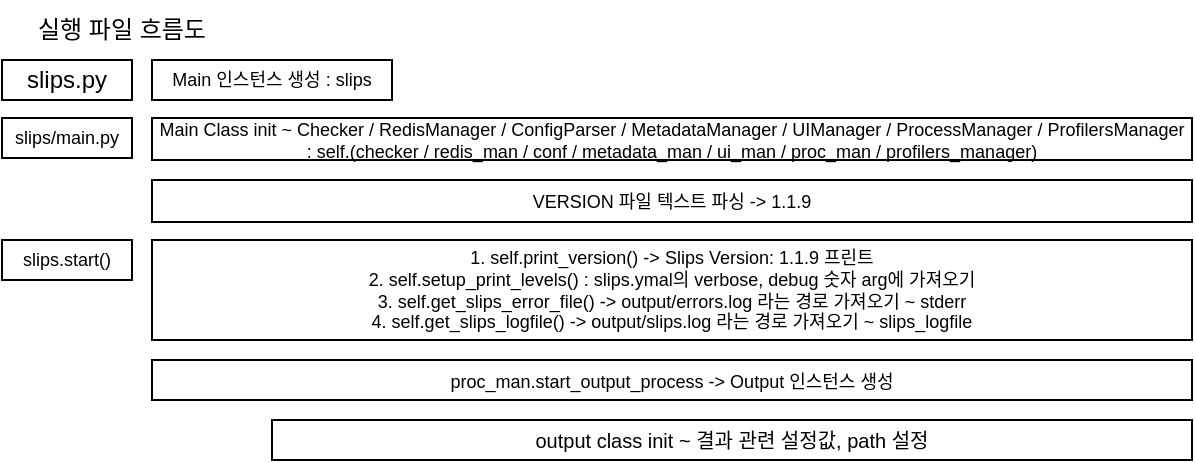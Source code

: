 <mxfile version="27.0.2">
  <diagram name="페이지-1" id="eYFjEQ_SGDMebnN7X5Bi">
    <mxGraphModel dx="778" dy="418" grid="1" gridSize="10" guides="1" tooltips="1" connect="1" arrows="1" fold="1" page="1" pageScale="1" pageWidth="827" pageHeight="1169" math="0" shadow="0">
      <root>
        <mxCell id="0" />
        <mxCell id="1" parent="0" />
        <mxCell id="2xSnnoKByyNW5rkiuB8Y-1" value="실행 파일 흐름도" style="text;html=1;align=center;verticalAlign=middle;whiteSpace=wrap;rounded=0;" parent="1" vertex="1">
          <mxGeometry x="20" y="10" width="110" height="30" as="geometry" />
        </mxCell>
        <mxCell id="2xSnnoKByyNW5rkiuB8Y-2" value="slips.py" style="rounded=0;html=1;whiteSpace=wrap;" parent="1" vertex="1">
          <mxGeometry x="15" y="40" width="65" height="20" as="geometry" />
        </mxCell>
        <mxCell id="2xSnnoKByyNW5rkiuB8Y-4" value="slips/main.py" style="rounded=0;html=1;whiteSpace=wrap;fontSize=9;" parent="1" vertex="1">
          <mxGeometry x="15" y="69" width="65" height="20" as="geometry" />
        </mxCell>
        <mxCell id="2xSnnoKByyNW5rkiuB8Y-7" value="Main 인스턴스 생성 : slips" style="rounded=0;html=1;whiteSpace=wrap;fontSize=9;" parent="1" vertex="1">
          <mxGeometry x="90" y="40" width="120" height="20" as="geometry" />
        </mxCell>
        <mxCell id="2xSnnoKByyNW5rkiuB8Y-8" value="Main Class init ~ Checker / RedisManager / ConfigParser / MetadataManager / UIManager / ProcessManager / ProfilersManager&lt;div&gt;: self.(checker / redis_man / conf / metadata_man / ui_man / proc_man / profilers_manager)&lt;/div&gt;" style="rounded=0;html=1;whiteSpace=wrap;fontSize=9;" parent="1" vertex="1">
          <mxGeometry x="90" y="69" width="520" height="21" as="geometry" />
        </mxCell>
        <mxCell id="2xSnnoKByyNW5rkiuB8Y-9" value="VERSION 파일 텍스트 파싱 -&amp;gt; 1.1.9" style="rounded=0;html=1;whiteSpace=wrap;fontSize=9;" parent="1" vertex="1">
          <mxGeometry x="90" y="100" width="520" height="21" as="geometry" />
        </mxCell>
        <mxCell id="mVT9n4huYzvR_0wZNbzy-1" value="&lt;div&gt;1. self.print_version() -&amp;gt;&amp;nbsp;&lt;span style=&quot;background-color: transparent; color: light-dark(rgb(0, 0, 0), rgb(255, 255, 255));&quot;&gt;Slips Version: 1.1.9 프린트&lt;/span&gt;&lt;/div&gt;&lt;div&gt;2. self.setup_print_levels() : slips.ymal의 verbose, debug 숫자 arg에 가져오기&lt;/div&gt;&lt;div&gt;3. self.get_slips_error_file() -&amp;gt; output/errors.log 라는 경로 가져오기 ~ stderr&lt;/div&gt;&lt;div&gt;4. self.get_slips_logfile() -&amp;gt; output/slips.log 라는 경로 가져오기 ~ slips_logfile&lt;/div&gt;" style="rounded=0;html=1;whiteSpace=wrap;fontSize=9;" vertex="1" parent="1">
          <mxGeometry x="90" y="130" width="520" height="50" as="geometry" />
        </mxCell>
        <mxCell id="mVT9n4huYzvR_0wZNbzy-2" value="slips.start()" style="rounded=0;html=1;whiteSpace=wrap;fontSize=9;" vertex="1" parent="1">
          <mxGeometry x="15" y="130" width="65" height="20" as="geometry" />
        </mxCell>
        <mxCell id="mVT9n4huYzvR_0wZNbzy-3" value="&lt;span style=&quot;font-size: 9px;&quot;&gt;proc_man.start_output_process -&amp;gt; Output 인스턴스 생성&lt;/span&gt;" style="rounded=0;whiteSpace=wrap;html=1;" vertex="1" parent="1">
          <mxGeometry x="90" y="190" width="520" height="20" as="geometry" />
        </mxCell>
        <mxCell id="mVT9n4huYzvR_0wZNbzy-4" value="&lt;font size=&quot;1&quot;&gt;output class init ~ 결과 관련 설정값, path 설정&lt;/font&gt;" style="rounded=0;whiteSpace=wrap;html=1;" vertex="1" parent="1">
          <mxGeometry x="150" y="220" width="460" height="20" as="geometry" />
        </mxCell>
      </root>
    </mxGraphModel>
  </diagram>
</mxfile>

